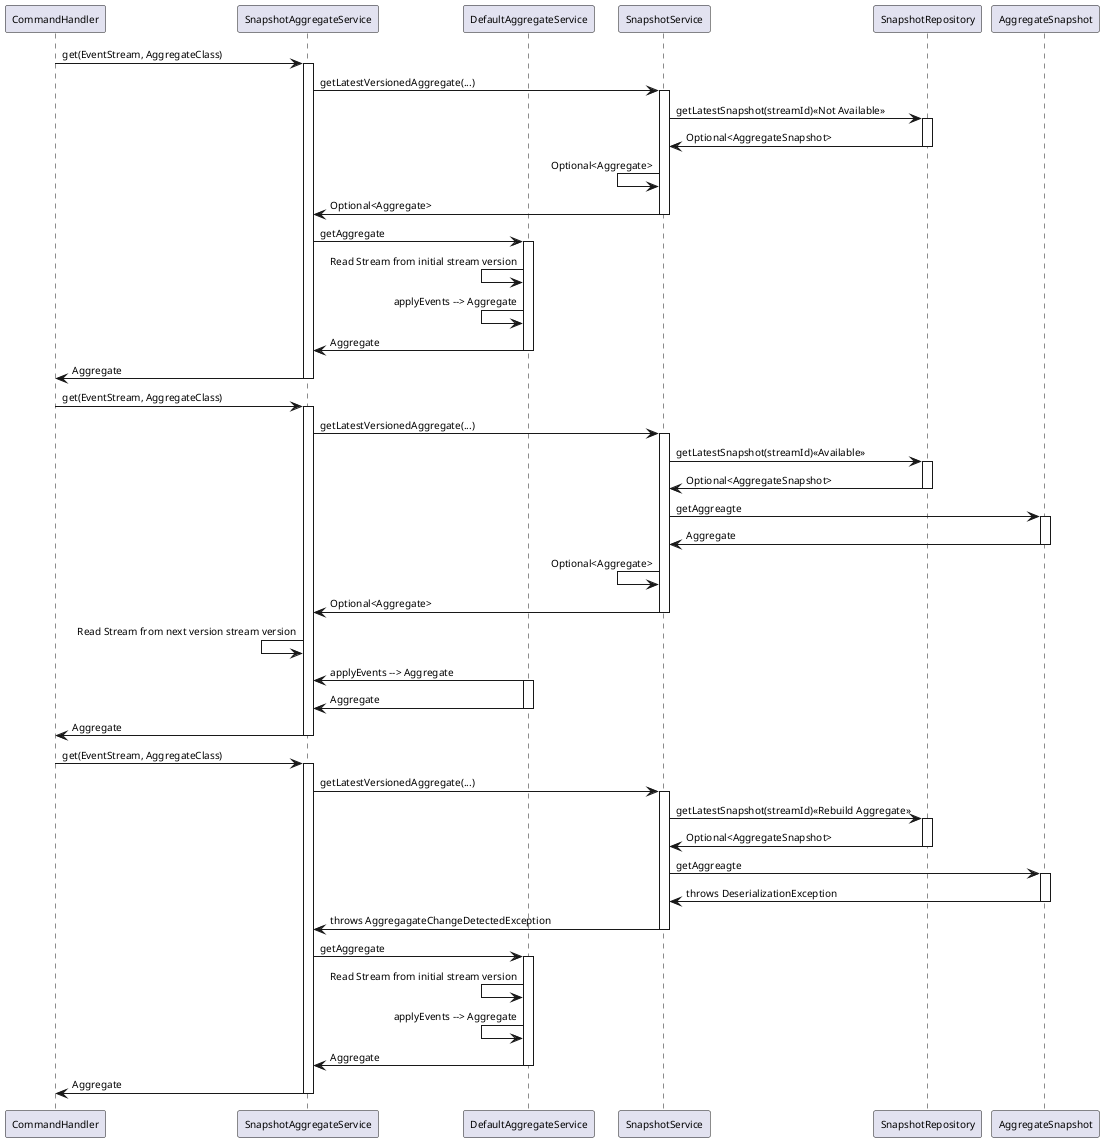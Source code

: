 @startuml
skinparam backgroundColor white
skinparam defaultFontName Arial
skinparam defaultFontsize 10

participant "CommandHandler" as CommandHandler
participant "SnapshotAggregateService" as SnapshotAggregateService
participant "DefaultAggregateService" as DefaultAggregateService
participant "SnapshotService" as SnapshotService
participant "SnapshotRepository" as SnapshotRepository
participant "AggregateSnapshot" as AggregateSnapshot

CommandHandler -> SnapshotAggregateService: get(EventStream, AggregateClass)
activate SnapshotAggregateService
SnapshotAggregateService -> SnapshotService: getLatestVersionedAggregate(...)
activate SnapshotService
SnapshotService -> SnapshotRepository: getLatestSnapshot(streamId)<<Not Available>>
activate SnapshotRepository
SnapshotService <-  SnapshotRepository: Optional<AggregateSnapshot>
deactivate SnapshotRepository
SnapshotService <-  SnapshotService:  Optional<Aggregate>
SnapshotAggregateService <-SnapshotService :Optional<Aggregate>
deactivate SnapshotService
SnapshotAggregateService -> DefaultAggregateService: getAggregate
activate DefaultAggregateService
DefaultAggregateService <-  DefaultAggregateService: Read Stream from initial stream version
DefaultAggregateService <-  DefaultAggregateService: applyEvents --> Aggregate
SnapshotAggregateService <-  DefaultAggregateService: Aggregate
deactivate DefaultAggregateService
CommandHandler <-  SnapshotAggregateService: Aggregate
deactivate SnapshotAggregateService

CommandHandler -> SnapshotAggregateService: get(EventStream, AggregateClass)
activate SnapshotAggregateService
SnapshotAggregateService -> SnapshotService: getLatestVersionedAggregate(...)
activate SnapshotService
SnapshotService -> SnapshotRepository: getLatestSnapshot(streamId)<<Available>>
activate SnapshotRepository
SnapshotService <-  SnapshotRepository: Optional<AggregateSnapshot>
deactivate SnapshotRepository
SnapshotService ->  AggregateSnapshot: getAggreagte
activate AggregateSnapshot
SnapshotService <-  AggregateSnapshot: Aggregate
deactivate AggregateSnapshot
SnapshotService <-  SnapshotService:  Optional<Aggregate>
SnapshotAggregateService <-SnapshotService :Optional<Aggregate>
deactivate SnapshotService
SnapshotAggregateService <-  SnapshotAggregateService: Read Stream from next version stream version
deactivate DefaultAggregateService
SnapshotAggregateService <-  DefaultAggregateService: applyEvents --> Aggregate
activate DefaultAggregateService
SnapshotAggregateService <-  DefaultAggregateService: Aggregate
deactivate DefaultAggregateService
CommandHandler <-  SnapshotAggregateService: Aggregate
deactivate SnapshotAggregateService

CommandHandler -> SnapshotAggregateService: get(EventStream, AggregateClass)
activate SnapshotAggregateService
SnapshotAggregateService -> SnapshotService: getLatestVersionedAggregate(...)
activate SnapshotService
SnapshotService -> SnapshotRepository: getLatestSnapshot(streamId)<<Rebuild Aggregate>>
activate SnapshotRepository
SnapshotService <-  SnapshotRepository: Optional<AggregateSnapshot>
deactivate SnapshotRepository
SnapshotService ->  AggregateSnapshot: getAggreagte
activate AggregateSnapshot
SnapshotService <-  AggregateSnapshot: throws DeserializationException
deactivate AggregateSnapshot
deactivate AggregateSnapshot
SnapshotAggregateService <-  SnapshotService:  throws AggregagateChangeDetectedException

deactivate SnapshotService
SnapshotAggregateService -> DefaultAggregateService: getAggregate
activate DefaultAggregateService
DefaultAggregateService <-  DefaultAggregateService: Read Stream from initial stream version
DefaultAggregateService <-  DefaultAggregateService: applyEvents --> Aggregate
SnapshotAggregateService <-  DefaultAggregateService: Aggregate
deactivate DefaultAggregateService
CommandHandler <-  SnapshotAggregateService: Aggregate
deactivate SnapshotAggregateService
@enduml